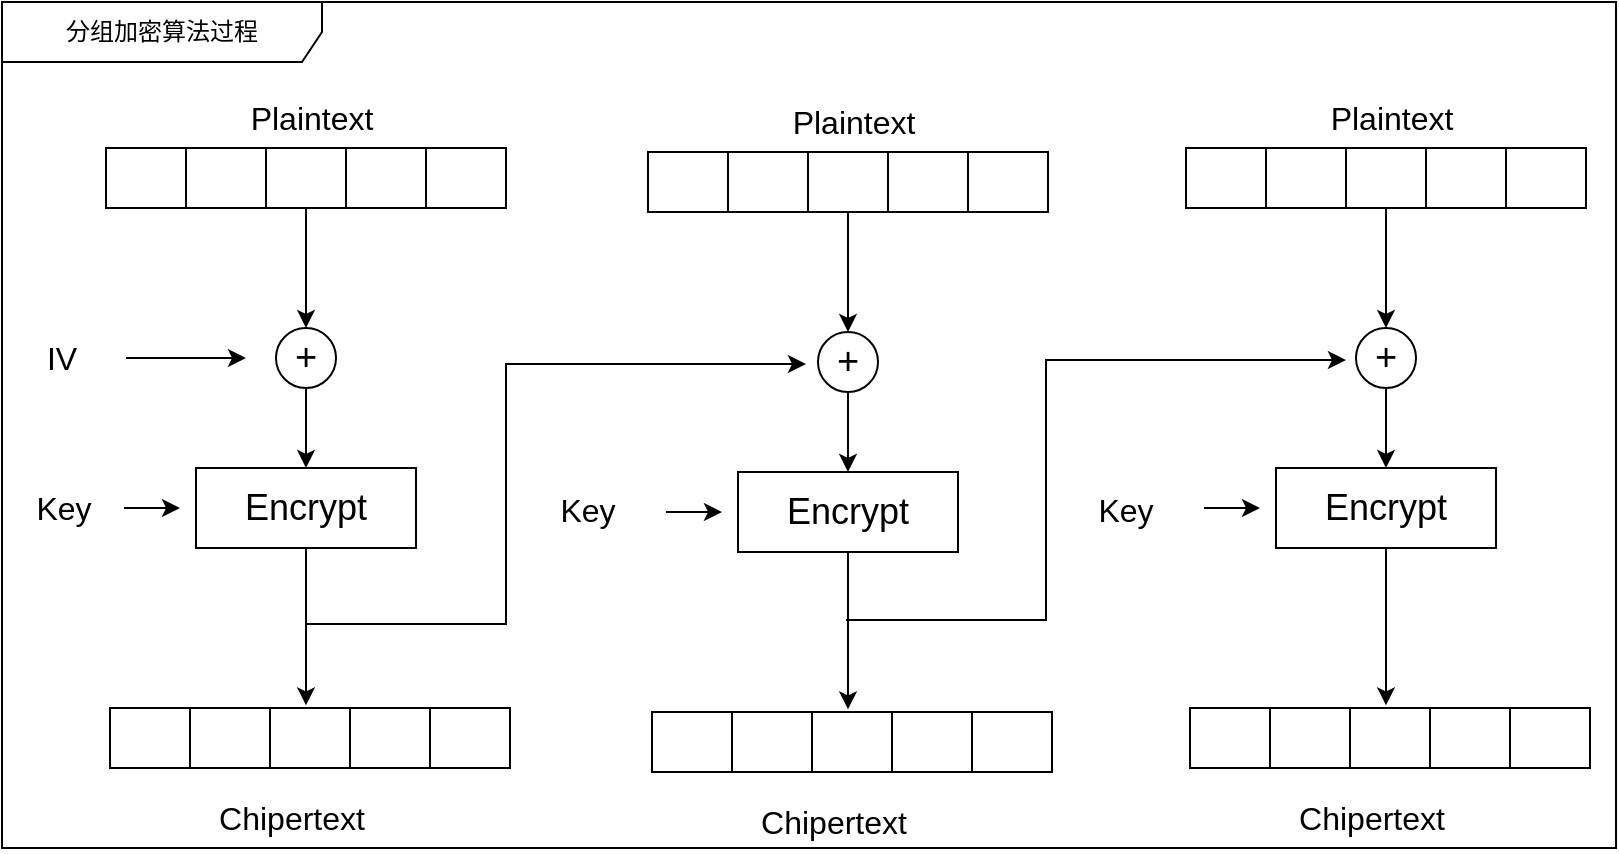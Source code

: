 <mxfile version="21.4.0" type="device" pages="2">
  <diagram name="分组加密过程" id="3BwIMZOH_f-2n3_WlSqb">
    <mxGraphModel dx="954" dy="626" grid="1" gridSize="10" guides="1" tooltips="1" connect="1" arrows="1" fold="1" page="1" pageScale="1" pageWidth="827" pageHeight="1169" math="0" shadow="0">
      <root>
        <mxCell id="0" />
        <mxCell id="1" parent="0" />
        <mxCell id="qdA8zK0RTi7zm9Fms1MK-18" style="edgeStyle=orthogonalEdgeStyle;rounded=0;orthogonalLoop=1;jettySize=auto;html=1;entryX=0.5;entryY=0;entryDx=0;entryDy=0;" edge="1" parent="1" source="qdA8zK0RTi7zm9Fms1MK-1" target="qdA8zK0RTi7zm9Fms1MK-17">
          <mxGeometry relative="1" as="geometry" />
        </mxCell>
        <mxCell id="qdA8zK0RTi7zm9Fms1MK-1" value="" style="shape=table;startSize=0;container=1;collapsible=0;childLayout=tableLayout;fontSize=16;" vertex="1" parent="1">
          <mxGeometry x="65" y="140" width="200" height="30" as="geometry" />
        </mxCell>
        <mxCell id="qdA8zK0RTi7zm9Fms1MK-2" value="" style="shape=tableRow;horizontal=0;startSize=0;swimlaneHead=0;swimlaneBody=0;strokeColor=inherit;top=0;left=0;bottom=0;right=0;collapsible=0;dropTarget=0;fillColor=none;points=[[0,0.5],[1,0.5]];portConstraint=eastwest;fontSize=16;" vertex="1" parent="qdA8zK0RTi7zm9Fms1MK-1">
          <mxGeometry width="200" height="30" as="geometry" />
        </mxCell>
        <mxCell id="qdA8zK0RTi7zm9Fms1MK-3" value="" style="shape=partialRectangle;html=1;whiteSpace=wrap;connectable=0;strokeColor=inherit;overflow=hidden;fillColor=none;top=0;left=0;bottom=0;right=0;pointerEvents=1;fontSize=16;" vertex="1" parent="qdA8zK0RTi7zm9Fms1MK-2">
          <mxGeometry width="40" height="30" as="geometry">
            <mxRectangle width="40" height="30" as="alternateBounds" />
          </mxGeometry>
        </mxCell>
        <mxCell id="qdA8zK0RTi7zm9Fms1MK-4" value="" style="shape=partialRectangle;html=1;whiteSpace=wrap;connectable=0;strokeColor=inherit;overflow=hidden;fillColor=none;top=0;left=0;bottom=0;right=0;pointerEvents=1;fontSize=16;" vertex="1" parent="qdA8zK0RTi7zm9Fms1MK-2">
          <mxGeometry x="40" width="40" height="30" as="geometry">
            <mxRectangle width="40" height="30" as="alternateBounds" />
          </mxGeometry>
        </mxCell>
        <mxCell id="qdA8zK0RTi7zm9Fms1MK-5" value="" style="shape=partialRectangle;html=1;whiteSpace=wrap;connectable=0;strokeColor=inherit;overflow=hidden;fillColor=none;top=0;left=0;bottom=0;right=0;pointerEvents=1;fontSize=16;" vertex="1" parent="qdA8zK0RTi7zm9Fms1MK-2">
          <mxGeometry x="80" width="40" height="30" as="geometry">
            <mxRectangle width="40" height="30" as="alternateBounds" />
          </mxGeometry>
        </mxCell>
        <mxCell id="qdA8zK0RTi7zm9Fms1MK-14" style="shape=partialRectangle;html=1;whiteSpace=wrap;connectable=0;strokeColor=inherit;overflow=hidden;fillColor=none;top=0;left=0;bottom=0;right=0;pointerEvents=1;fontSize=16;" vertex="1" parent="qdA8zK0RTi7zm9Fms1MK-2">
          <mxGeometry x="120" width="40" height="30" as="geometry">
            <mxRectangle width="40" height="30" as="alternateBounds" />
          </mxGeometry>
        </mxCell>
        <mxCell id="qdA8zK0RTi7zm9Fms1MK-15" style="shape=partialRectangle;html=1;whiteSpace=wrap;connectable=0;strokeColor=inherit;overflow=hidden;fillColor=none;top=0;left=0;bottom=0;right=0;pointerEvents=1;fontSize=16;" vertex="1" parent="qdA8zK0RTi7zm9Fms1MK-2">
          <mxGeometry x="160" width="40" height="30" as="geometry">
            <mxRectangle width="40" height="30" as="alternateBounds" />
          </mxGeometry>
        </mxCell>
        <mxCell id="qdA8zK0RTi7zm9Fms1MK-16" value="&lt;span style=&quot;font-size: 16px;&quot;&gt;Plaintext&lt;/span&gt;" style="text;html=1;strokeColor=none;fillColor=none;align=center;verticalAlign=middle;whiteSpace=wrap;rounded=0;" vertex="1" parent="1">
          <mxGeometry x="138" y="110" width="60" height="30" as="geometry" />
        </mxCell>
        <mxCell id="qdA8zK0RTi7zm9Fms1MK-23" style="edgeStyle=orthogonalEdgeStyle;rounded=0;orthogonalLoop=1;jettySize=auto;html=1;" edge="1" parent="1" source="qdA8zK0RTi7zm9Fms1MK-17" target="qdA8zK0RTi7zm9Fms1MK-22">
          <mxGeometry relative="1" as="geometry" />
        </mxCell>
        <mxCell id="qdA8zK0RTi7zm9Fms1MK-17" value="&lt;font style=&quot;font-size: 19px;&quot;&gt;+&lt;/font&gt;" style="ellipse;whiteSpace=wrap;html=1;aspect=fixed;" vertex="1" parent="1">
          <mxGeometry x="150" y="230" width="30" height="30" as="geometry" />
        </mxCell>
        <mxCell id="qdA8zK0RTi7zm9Fms1MK-21" style="edgeStyle=orthogonalEdgeStyle;rounded=0;orthogonalLoop=1;jettySize=auto;html=1;" edge="1" parent="1">
          <mxGeometry relative="1" as="geometry">
            <mxPoint x="135" y="245" as="targetPoint" />
            <mxPoint x="75" y="245" as="sourcePoint" />
          </mxGeometry>
        </mxCell>
        <mxCell id="qdA8zK0RTi7zm9Fms1MK-19" value="&lt;span style=&quot;font-size: 16px;&quot;&gt;IV&lt;/span&gt;" style="text;html=1;strokeColor=none;fillColor=none;align=center;verticalAlign=middle;whiteSpace=wrap;rounded=0;" vertex="1" parent="1">
          <mxGeometry x="13" y="230" width="60" height="30" as="geometry" />
        </mxCell>
        <mxCell id="qdA8zK0RTi7zm9Fms1MK-34" style="rounded=0;orthogonalLoop=1;jettySize=auto;html=1;entryX=0.49;entryY=-0.044;entryDx=0;entryDy=0;entryPerimeter=0;" edge="1" parent="1" source="qdA8zK0RTi7zm9Fms1MK-22" target="qdA8zK0RTi7zm9Fms1MK-28">
          <mxGeometry relative="1" as="geometry" />
        </mxCell>
        <mxCell id="qdA8zK0RTi7zm9Fms1MK-22" value="&lt;font style=&quot;font-size: 18px;&quot;&gt;Encrypt&lt;/font&gt;" style="rounded=0;whiteSpace=wrap;html=1;" vertex="1" parent="1">
          <mxGeometry x="110" y="300" width="110" height="40" as="geometry" />
        </mxCell>
        <mxCell id="qdA8zK0RTi7zm9Fms1MK-26" style="edgeStyle=orthogonalEdgeStyle;rounded=0;orthogonalLoop=1;jettySize=auto;html=1;entryX=0;entryY=0.5;entryDx=0;entryDy=0;exitX=1;exitY=0.5;exitDx=0;exitDy=0;" edge="1" parent="1" source="qdA8zK0RTi7zm9Fms1MK-24">
          <mxGeometry relative="1" as="geometry">
            <mxPoint x="66" y="320" as="sourcePoint" />
            <mxPoint x="102" y="320" as="targetPoint" />
          </mxGeometry>
        </mxCell>
        <mxCell id="qdA8zK0RTi7zm9Fms1MK-24" value="&lt;span style=&quot;font-size: 16px;&quot;&gt;Key&lt;/span&gt;" style="text;html=1;strokeColor=none;fillColor=none;align=center;verticalAlign=middle;whiteSpace=wrap;rounded=0;" vertex="1" parent="1">
          <mxGeometry x="14" y="305" width="60" height="30" as="geometry" />
        </mxCell>
        <mxCell id="qdA8zK0RTi7zm9Fms1MK-27" value="" style="shape=table;startSize=0;container=1;collapsible=0;childLayout=tableLayout;fontSize=16;" vertex="1" parent="1">
          <mxGeometry x="67" y="420" width="200" height="30" as="geometry" />
        </mxCell>
        <mxCell id="qdA8zK0RTi7zm9Fms1MK-28" value="" style="shape=tableRow;horizontal=0;startSize=0;swimlaneHead=0;swimlaneBody=0;strokeColor=inherit;top=0;left=0;bottom=0;right=0;collapsible=0;dropTarget=0;fillColor=none;points=[[0,0.5],[1,0.5]];portConstraint=eastwest;fontSize=16;" vertex="1" parent="qdA8zK0RTi7zm9Fms1MK-27">
          <mxGeometry width="200" height="30" as="geometry" />
        </mxCell>
        <mxCell id="qdA8zK0RTi7zm9Fms1MK-29" value="" style="shape=partialRectangle;html=1;whiteSpace=wrap;connectable=0;strokeColor=inherit;overflow=hidden;fillColor=none;top=0;left=0;bottom=0;right=0;pointerEvents=1;fontSize=16;" vertex="1" parent="qdA8zK0RTi7zm9Fms1MK-28">
          <mxGeometry width="40" height="30" as="geometry">
            <mxRectangle width="40" height="30" as="alternateBounds" />
          </mxGeometry>
        </mxCell>
        <mxCell id="qdA8zK0RTi7zm9Fms1MK-30" value="" style="shape=partialRectangle;html=1;whiteSpace=wrap;connectable=0;strokeColor=inherit;overflow=hidden;fillColor=none;top=0;left=0;bottom=0;right=0;pointerEvents=1;fontSize=16;" vertex="1" parent="qdA8zK0RTi7zm9Fms1MK-28">
          <mxGeometry x="40" width="40" height="30" as="geometry">
            <mxRectangle width="40" height="30" as="alternateBounds" />
          </mxGeometry>
        </mxCell>
        <mxCell id="qdA8zK0RTi7zm9Fms1MK-31" value="" style="shape=partialRectangle;html=1;whiteSpace=wrap;connectable=0;strokeColor=inherit;overflow=hidden;fillColor=none;top=0;left=0;bottom=0;right=0;pointerEvents=1;fontSize=16;" vertex="1" parent="qdA8zK0RTi7zm9Fms1MK-28">
          <mxGeometry x="80" width="40" height="30" as="geometry">
            <mxRectangle width="40" height="30" as="alternateBounds" />
          </mxGeometry>
        </mxCell>
        <mxCell id="qdA8zK0RTi7zm9Fms1MK-32" style="shape=partialRectangle;html=1;whiteSpace=wrap;connectable=0;strokeColor=inherit;overflow=hidden;fillColor=none;top=0;left=0;bottom=0;right=0;pointerEvents=1;fontSize=16;" vertex="1" parent="qdA8zK0RTi7zm9Fms1MK-28">
          <mxGeometry x="120" width="40" height="30" as="geometry">
            <mxRectangle width="40" height="30" as="alternateBounds" />
          </mxGeometry>
        </mxCell>
        <mxCell id="qdA8zK0RTi7zm9Fms1MK-33" style="shape=partialRectangle;html=1;whiteSpace=wrap;connectable=0;strokeColor=inherit;overflow=hidden;fillColor=none;top=0;left=0;bottom=0;right=0;pointerEvents=1;fontSize=16;" vertex="1" parent="qdA8zK0RTi7zm9Fms1MK-28">
          <mxGeometry x="160" width="40" height="30" as="geometry">
            <mxRectangle width="40" height="30" as="alternateBounds" />
          </mxGeometry>
        </mxCell>
        <mxCell id="qdA8zK0RTi7zm9Fms1MK-35" value="&lt;span style=&quot;font-size: 16px;&quot;&gt;Chipertext&lt;br&gt;&lt;/span&gt;" style="text;html=1;strokeColor=none;fillColor=none;align=center;verticalAlign=middle;whiteSpace=wrap;rounded=0;" vertex="1" parent="1">
          <mxGeometry x="118" y="460" width="80" height="30" as="geometry" />
        </mxCell>
        <mxCell id="qdA8zK0RTi7zm9Fms1MK-63" style="edgeStyle=orthogonalEdgeStyle;rounded=0;orthogonalLoop=1;jettySize=auto;html=1;entryX=0.5;entryY=0;entryDx=0;entryDy=0;" edge="1" parent="1" source="qdA8zK0RTi7zm9Fms1MK-64" target="qdA8zK0RTi7zm9Fms1MK-73">
          <mxGeometry relative="1" as="geometry" />
        </mxCell>
        <mxCell id="qdA8zK0RTi7zm9Fms1MK-64" value="" style="shape=table;startSize=0;container=1;collapsible=0;childLayout=tableLayout;fontSize=16;" vertex="1" parent="1">
          <mxGeometry x="336" y="142" width="200" height="30" as="geometry" />
        </mxCell>
        <mxCell id="qdA8zK0RTi7zm9Fms1MK-65" value="" style="shape=tableRow;horizontal=0;startSize=0;swimlaneHead=0;swimlaneBody=0;strokeColor=inherit;top=0;left=0;bottom=0;right=0;collapsible=0;dropTarget=0;fillColor=none;points=[[0,0.5],[1,0.5]];portConstraint=eastwest;fontSize=16;" vertex="1" parent="qdA8zK0RTi7zm9Fms1MK-64">
          <mxGeometry width="200" height="30" as="geometry" />
        </mxCell>
        <mxCell id="qdA8zK0RTi7zm9Fms1MK-66" value="" style="shape=partialRectangle;html=1;whiteSpace=wrap;connectable=0;strokeColor=inherit;overflow=hidden;fillColor=none;top=0;left=0;bottom=0;right=0;pointerEvents=1;fontSize=16;" vertex="1" parent="qdA8zK0RTi7zm9Fms1MK-65">
          <mxGeometry width="40" height="30" as="geometry">
            <mxRectangle width="40" height="30" as="alternateBounds" />
          </mxGeometry>
        </mxCell>
        <mxCell id="qdA8zK0RTi7zm9Fms1MK-67" value="" style="shape=partialRectangle;html=1;whiteSpace=wrap;connectable=0;strokeColor=inherit;overflow=hidden;fillColor=none;top=0;left=0;bottom=0;right=0;pointerEvents=1;fontSize=16;" vertex="1" parent="qdA8zK0RTi7zm9Fms1MK-65">
          <mxGeometry x="40" width="40" height="30" as="geometry">
            <mxRectangle width="40" height="30" as="alternateBounds" />
          </mxGeometry>
        </mxCell>
        <mxCell id="qdA8zK0RTi7zm9Fms1MK-68" value="" style="shape=partialRectangle;html=1;whiteSpace=wrap;connectable=0;strokeColor=inherit;overflow=hidden;fillColor=none;top=0;left=0;bottom=0;right=0;pointerEvents=1;fontSize=16;" vertex="1" parent="qdA8zK0RTi7zm9Fms1MK-65">
          <mxGeometry x="80" width="40" height="30" as="geometry">
            <mxRectangle width="40" height="30" as="alternateBounds" />
          </mxGeometry>
        </mxCell>
        <mxCell id="qdA8zK0RTi7zm9Fms1MK-69" style="shape=partialRectangle;html=1;whiteSpace=wrap;connectable=0;strokeColor=inherit;overflow=hidden;fillColor=none;top=0;left=0;bottom=0;right=0;pointerEvents=1;fontSize=16;" vertex="1" parent="qdA8zK0RTi7zm9Fms1MK-65">
          <mxGeometry x="120" width="40" height="30" as="geometry">
            <mxRectangle width="40" height="30" as="alternateBounds" />
          </mxGeometry>
        </mxCell>
        <mxCell id="qdA8zK0RTi7zm9Fms1MK-70" style="shape=partialRectangle;html=1;whiteSpace=wrap;connectable=0;strokeColor=inherit;overflow=hidden;fillColor=none;top=0;left=0;bottom=0;right=0;pointerEvents=1;fontSize=16;" vertex="1" parent="qdA8zK0RTi7zm9Fms1MK-65">
          <mxGeometry x="160" width="40" height="30" as="geometry">
            <mxRectangle width="40" height="30" as="alternateBounds" />
          </mxGeometry>
        </mxCell>
        <mxCell id="qdA8zK0RTi7zm9Fms1MK-71" value="&lt;span style=&quot;font-size: 16px;&quot;&gt;Plaintext&lt;/span&gt;" style="text;html=1;strokeColor=none;fillColor=none;align=center;verticalAlign=middle;whiteSpace=wrap;rounded=0;" vertex="1" parent="1">
          <mxGeometry x="409" y="112" width="60" height="30" as="geometry" />
        </mxCell>
        <mxCell id="qdA8zK0RTi7zm9Fms1MK-72" style="edgeStyle=orthogonalEdgeStyle;rounded=0;orthogonalLoop=1;jettySize=auto;html=1;" edge="1" parent="1" source="qdA8zK0RTi7zm9Fms1MK-73" target="qdA8zK0RTi7zm9Fms1MK-76">
          <mxGeometry relative="1" as="geometry" />
        </mxCell>
        <mxCell id="qdA8zK0RTi7zm9Fms1MK-73" value="&lt;font style=&quot;font-size: 19px;&quot;&gt;+&lt;/font&gt;" style="ellipse;whiteSpace=wrap;html=1;aspect=fixed;" vertex="1" parent="1">
          <mxGeometry x="421" y="232" width="30" height="30" as="geometry" />
        </mxCell>
        <mxCell id="qdA8zK0RTi7zm9Fms1MK-75" style="rounded=0;orthogonalLoop=1;jettySize=auto;html=1;entryX=0.49;entryY=-0.044;entryDx=0;entryDy=0;entryPerimeter=0;" edge="1" parent="1" source="qdA8zK0RTi7zm9Fms1MK-76" target="qdA8zK0RTi7zm9Fms1MK-79">
          <mxGeometry relative="1" as="geometry" />
        </mxCell>
        <mxCell id="qdA8zK0RTi7zm9Fms1MK-76" value="&lt;font style=&quot;font-size: 18px;&quot;&gt;Encrypt&lt;/font&gt;" style="rounded=0;whiteSpace=wrap;html=1;" vertex="1" parent="1">
          <mxGeometry x="381" y="302" width="110" height="40" as="geometry" />
        </mxCell>
        <mxCell id="qdA8zK0RTi7zm9Fms1MK-77" style="edgeStyle=orthogonalEdgeStyle;rounded=0;orthogonalLoop=1;jettySize=auto;html=1;entryX=0;entryY=0.5;entryDx=0;entryDy=0;exitX=1;exitY=0.5;exitDx=0;exitDy=0;" edge="1" parent="1">
          <mxGeometry relative="1" as="geometry">
            <mxPoint x="345" y="322" as="sourcePoint" />
            <mxPoint x="373" y="322" as="targetPoint" />
          </mxGeometry>
        </mxCell>
        <mxCell id="qdA8zK0RTi7zm9Fms1MK-78" value="" style="shape=table;startSize=0;container=1;collapsible=0;childLayout=tableLayout;fontSize=16;" vertex="1" parent="1">
          <mxGeometry x="338" y="422" width="200" height="30" as="geometry" />
        </mxCell>
        <mxCell id="qdA8zK0RTi7zm9Fms1MK-79" value="" style="shape=tableRow;horizontal=0;startSize=0;swimlaneHead=0;swimlaneBody=0;strokeColor=inherit;top=0;left=0;bottom=0;right=0;collapsible=0;dropTarget=0;fillColor=none;points=[[0,0.5],[1,0.5]];portConstraint=eastwest;fontSize=16;" vertex="1" parent="qdA8zK0RTi7zm9Fms1MK-78">
          <mxGeometry width="200" height="30" as="geometry" />
        </mxCell>
        <mxCell id="qdA8zK0RTi7zm9Fms1MK-80" value="" style="shape=partialRectangle;html=1;whiteSpace=wrap;connectable=0;strokeColor=inherit;overflow=hidden;fillColor=none;top=0;left=0;bottom=0;right=0;pointerEvents=1;fontSize=16;" vertex="1" parent="qdA8zK0RTi7zm9Fms1MK-79">
          <mxGeometry width="40" height="30" as="geometry">
            <mxRectangle width="40" height="30" as="alternateBounds" />
          </mxGeometry>
        </mxCell>
        <mxCell id="qdA8zK0RTi7zm9Fms1MK-81" value="" style="shape=partialRectangle;html=1;whiteSpace=wrap;connectable=0;strokeColor=inherit;overflow=hidden;fillColor=none;top=0;left=0;bottom=0;right=0;pointerEvents=1;fontSize=16;" vertex="1" parent="qdA8zK0RTi7zm9Fms1MK-79">
          <mxGeometry x="40" width="40" height="30" as="geometry">
            <mxRectangle width="40" height="30" as="alternateBounds" />
          </mxGeometry>
        </mxCell>
        <mxCell id="qdA8zK0RTi7zm9Fms1MK-82" value="" style="shape=partialRectangle;html=1;whiteSpace=wrap;connectable=0;strokeColor=inherit;overflow=hidden;fillColor=none;top=0;left=0;bottom=0;right=0;pointerEvents=1;fontSize=16;" vertex="1" parent="qdA8zK0RTi7zm9Fms1MK-79">
          <mxGeometry x="80" width="40" height="30" as="geometry">
            <mxRectangle width="40" height="30" as="alternateBounds" />
          </mxGeometry>
        </mxCell>
        <mxCell id="qdA8zK0RTi7zm9Fms1MK-83" style="shape=partialRectangle;html=1;whiteSpace=wrap;connectable=0;strokeColor=inherit;overflow=hidden;fillColor=none;top=0;left=0;bottom=0;right=0;pointerEvents=1;fontSize=16;" vertex="1" parent="qdA8zK0RTi7zm9Fms1MK-79">
          <mxGeometry x="120" width="40" height="30" as="geometry">
            <mxRectangle width="40" height="30" as="alternateBounds" />
          </mxGeometry>
        </mxCell>
        <mxCell id="qdA8zK0RTi7zm9Fms1MK-84" style="shape=partialRectangle;html=1;whiteSpace=wrap;connectable=0;strokeColor=inherit;overflow=hidden;fillColor=none;top=0;left=0;bottom=0;right=0;pointerEvents=1;fontSize=16;" vertex="1" parent="qdA8zK0RTi7zm9Fms1MK-79">
          <mxGeometry x="160" width="40" height="30" as="geometry">
            <mxRectangle width="40" height="30" as="alternateBounds" />
          </mxGeometry>
        </mxCell>
        <mxCell id="qdA8zK0RTi7zm9Fms1MK-85" value="&lt;span style=&quot;font-size: 16px;&quot;&gt;Chipertext&lt;br&gt;&lt;/span&gt;" style="text;html=1;strokeColor=none;fillColor=none;align=center;verticalAlign=middle;whiteSpace=wrap;rounded=0;" vertex="1" parent="1">
          <mxGeometry x="389" y="462" width="80" height="30" as="geometry" />
        </mxCell>
        <mxCell id="qdA8zK0RTi7zm9Fms1MK-86" style="edgeStyle=orthogonalEdgeStyle;rounded=0;orthogonalLoop=1;jettySize=auto;html=1;entryX=0.5;entryY=0;entryDx=0;entryDy=0;" edge="1" parent="1" source="qdA8zK0RTi7zm9Fms1MK-87" target="qdA8zK0RTi7zm9Fms1MK-96">
          <mxGeometry relative="1" as="geometry" />
        </mxCell>
        <mxCell id="qdA8zK0RTi7zm9Fms1MK-87" value="" style="shape=table;startSize=0;container=1;collapsible=0;childLayout=tableLayout;fontSize=16;" vertex="1" parent="1">
          <mxGeometry x="605" y="140" width="200" height="30" as="geometry" />
        </mxCell>
        <mxCell id="qdA8zK0RTi7zm9Fms1MK-88" value="" style="shape=tableRow;horizontal=0;startSize=0;swimlaneHead=0;swimlaneBody=0;strokeColor=inherit;top=0;left=0;bottom=0;right=0;collapsible=0;dropTarget=0;fillColor=none;points=[[0,0.5],[1,0.5]];portConstraint=eastwest;fontSize=16;" vertex="1" parent="qdA8zK0RTi7zm9Fms1MK-87">
          <mxGeometry width="200" height="30" as="geometry" />
        </mxCell>
        <mxCell id="qdA8zK0RTi7zm9Fms1MK-89" value="" style="shape=partialRectangle;html=1;whiteSpace=wrap;connectable=0;strokeColor=inherit;overflow=hidden;fillColor=none;top=0;left=0;bottom=0;right=0;pointerEvents=1;fontSize=16;" vertex="1" parent="qdA8zK0RTi7zm9Fms1MK-88">
          <mxGeometry width="40" height="30" as="geometry">
            <mxRectangle width="40" height="30" as="alternateBounds" />
          </mxGeometry>
        </mxCell>
        <mxCell id="qdA8zK0RTi7zm9Fms1MK-90" value="" style="shape=partialRectangle;html=1;whiteSpace=wrap;connectable=0;strokeColor=inherit;overflow=hidden;fillColor=none;top=0;left=0;bottom=0;right=0;pointerEvents=1;fontSize=16;" vertex="1" parent="qdA8zK0RTi7zm9Fms1MK-88">
          <mxGeometry x="40" width="40" height="30" as="geometry">
            <mxRectangle width="40" height="30" as="alternateBounds" />
          </mxGeometry>
        </mxCell>
        <mxCell id="qdA8zK0RTi7zm9Fms1MK-91" value="" style="shape=partialRectangle;html=1;whiteSpace=wrap;connectable=0;strokeColor=inherit;overflow=hidden;fillColor=none;top=0;left=0;bottom=0;right=0;pointerEvents=1;fontSize=16;" vertex="1" parent="qdA8zK0RTi7zm9Fms1MK-88">
          <mxGeometry x="80" width="40" height="30" as="geometry">
            <mxRectangle width="40" height="30" as="alternateBounds" />
          </mxGeometry>
        </mxCell>
        <mxCell id="qdA8zK0RTi7zm9Fms1MK-92" style="shape=partialRectangle;html=1;whiteSpace=wrap;connectable=0;strokeColor=inherit;overflow=hidden;fillColor=none;top=0;left=0;bottom=0;right=0;pointerEvents=1;fontSize=16;" vertex="1" parent="qdA8zK0RTi7zm9Fms1MK-88">
          <mxGeometry x="120" width="40" height="30" as="geometry">
            <mxRectangle width="40" height="30" as="alternateBounds" />
          </mxGeometry>
        </mxCell>
        <mxCell id="qdA8zK0RTi7zm9Fms1MK-93" style="shape=partialRectangle;html=1;whiteSpace=wrap;connectable=0;strokeColor=inherit;overflow=hidden;fillColor=none;top=0;left=0;bottom=0;right=0;pointerEvents=1;fontSize=16;" vertex="1" parent="qdA8zK0RTi7zm9Fms1MK-88">
          <mxGeometry x="160" width="40" height="30" as="geometry">
            <mxRectangle width="40" height="30" as="alternateBounds" />
          </mxGeometry>
        </mxCell>
        <mxCell id="qdA8zK0RTi7zm9Fms1MK-94" value="&lt;span style=&quot;font-size: 16px;&quot;&gt;Plaintext&lt;/span&gt;" style="text;html=1;strokeColor=none;fillColor=none;align=center;verticalAlign=middle;whiteSpace=wrap;rounded=0;" vertex="1" parent="1">
          <mxGeometry x="678" y="110" width="60" height="30" as="geometry" />
        </mxCell>
        <mxCell id="qdA8zK0RTi7zm9Fms1MK-95" style="edgeStyle=orthogonalEdgeStyle;rounded=0;orthogonalLoop=1;jettySize=auto;html=1;" edge="1" parent="1" source="qdA8zK0RTi7zm9Fms1MK-96" target="qdA8zK0RTi7zm9Fms1MK-99">
          <mxGeometry relative="1" as="geometry" />
        </mxCell>
        <mxCell id="qdA8zK0RTi7zm9Fms1MK-96" value="&lt;font style=&quot;font-size: 19px;&quot;&gt;+&lt;/font&gt;" style="ellipse;whiteSpace=wrap;html=1;aspect=fixed;" vertex="1" parent="1">
          <mxGeometry x="690" y="230" width="30" height="30" as="geometry" />
        </mxCell>
        <mxCell id="qdA8zK0RTi7zm9Fms1MK-98" style="rounded=0;orthogonalLoop=1;jettySize=auto;html=1;entryX=0.49;entryY=-0.044;entryDx=0;entryDy=0;entryPerimeter=0;" edge="1" parent="1" source="qdA8zK0RTi7zm9Fms1MK-99" target="qdA8zK0RTi7zm9Fms1MK-102">
          <mxGeometry relative="1" as="geometry" />
        </mxCell>
        <mxCell id="qdA8zK0RTi7zm9Fms1MK-99" value="&lt;font style=&quot;font-size: 18px;&quot;&gt;Encrypt&lt;/font&gt;" style="rounded=0;whiteSpace=wrap;html=1;" vertex="1" parent="1">
          <mxGeometry x="650" y="300" width="110" height="40" as="geometry" />
        </mxCell>
        <mxCell id="qdA8zK0RTi7zm9Fms1MK-100" style="edgeStyle=orthogonalEdgeStyle;rounded=0;orthogonalLoop=1;jettySize=auto;html=1;entryX=0;entryY=0.5;entryDx=0;entryDy=0;exitX=1;exitY=0.5;exitDx=0;exitDy=0;" edge="1" parent="1">
          <mxGeometry relative="1" as="geometry">
            <mxPoint x="614" y="320" as="sourcePoint" />
            <mxPoint x="642" y="320" as="targetPoint" />
          </mxGeometry>
        </mxCell>
        <mxCell id="qdA8zK0RTi7zm9Fms1MK-101" value="" style="shape=table;startSize=0;container=1;collapsible=0;childLayout=tableLayout;fontSize=16;" vertex="1" parent="1">
          <mxGeometry x="607" y="420" width="200" height="30" as="geometry" />
        </mxCell>
        <mxCell id="qdA8zK0RTi7zm9Fms1MK-102" value="" style="shape=tableRow;horizontal=0;startSize=0;swimlaneHead=0;swimlaneBody=0;strokeColor=inherit;top=0;left=0;bottom=0;right=0;collapsible=0;dropTarget=0;fillColor=none;points=[[0,0.5],[1,0.5]];portConstraint=eastwest;fontSize=16;" vertex="1" parent="qdA8zK0RTi7zm9Fms1MK-101">
          <mxGeometry width="200" height="30" as="geometry" />
        </mxCell>
        <mxCell id="qdA8zK0RTi7zm9Fms1MK-103" value="" style="shape=partialRectangle;html=1;whiteSpace=wrap;connectable=0;strokeColor=inherit;overflow=hidden;fillColor=none;top=0;left=0;bottom=0;right=0;pointerEvents=1;fontSize=16;" vertex="1" parent="qdA8zK0RTi7zm9Fms1MK-102">
          <mxGeometry width="40" height="30" as="geometry">
            <mxRectangle width="40" height="30" as="alternateBounds" />
          </mxGeometry>
        </mxCell>
        <mxCell id="qdA8zK0RTi7zm9Fms1MK-104" value="" style="shape=partialRectangle;html=1;whiteSpace=wrap;connectable=0;strokeColor=inherit;overflow=hidden;fillColor=none;top=0;left=0;bottom=0;right=0;pointerEvents=1;fontSize=16;" vertex="1" parent="qdA8zK0RTi7zm9Fms1MK-102">
          <mxGeometry x="40" width="40" height="30" as="geometry">
            <mxRectangle width="40" height="30" as="alternateBounds" />
          </mxGeometry>
        </mxCell>
        <mxCell id="qdA8zK0RTi7zm9Fms1MK-105" value="" style="shape=partialRectangle;html=1;whiteSpace=wrap;connectable=0;strokeColor=inherit;overflow=hidden;fillColor=none;top=0;left=0;bottom=0;right=0;pointerEvents=1;fontSize=16;" vertex="1" parent="qdA8zK0RTi7zm9Fms1MK-102">
          <mxGeometry x="80" width="40" height="30" as="geometry">
            <mxRectangle width="40" height="30" as="alternateBounds" />
          </mxGeometry>
        </mxCell>
        <mxCell id="qdA8zK0RTi7zm9Fms1MK-106" style="shape=partialRectangle;html=1;whiteSpace=wrap;connectable=0;strokeColor=inherit;overflow=hidden;fillColor=none;top=0;left=0;bottom=0;right=0;pointerEvents=1;fontSize=16;" vertex="1" parent="qdA8zK0RTi7zm9Fms1MK-102">
          <mxGeometry x="120" width="40" height="30" as="geometry">
            <mxRectangle width="40" height="30" as="alternateBounds" />
          </mxGeometry>
        </mxCell>
        <mxCell id="qdA8zK0RTi7zm9Fms1MK-107" style="shape=partialRectangle;html=1;whiteSpace=wrap;connectable=0;strokeColor=inherit;overflow=hidden;fillColor=none;top=0;left=0;bottom=0;right=0;pointerEvents=1;fontSize=16;" vertex="1" parent="qdA8zK0RTi7zm9Fms1MK-102">
          <mxGeometry x="160" width="40" height="30" as="geometry">
            <mxRectangle width="40" height="30" as="alternateBounds" />
          </mxGeometry>
        </mxCell>
        <mxCell id="qdA8zK0RTi7zm9Fms1MK-108" value="&lt;span style=&quot;font-size: 16px;&quot;&gt;Chipertext&lt;br&gt;&lt;/span&gt;" style="text;html=1;strokeColor=none;fillColor=none;align=center;verticalAlign=middle;whiteSpace=wrap;rounded=0;" vertex="1" parent="1">
          <mxGeometry x="658" y="460" width="80" height="30" as="geometry" />
        </mxCell>
        <mxCell id="qdA8zK0RTi7zm9Fms1MK-109" value="&lt;span style=&quot;font-size: 16px;&quot;&gt;Key&lt;/span&gt;" style="text;html=1;strokeColor=none;fillColor=none;align=center;verticalAlign=middle;whiteSpace=wrap;rounded=0;" vertex="1" parent="1">
          <mxGeometry x="276" y="306" width="60" height="30" as="geometry" />
        </mxCell>
        <mxCell id="qdA8zK0RTi7zm9Fms1MK-111" value="&lt;span style=&quot;font-size: 16px;&quot;&gt;Key&lt;/span&gt;" style="text;html=1;strokeColor=none;fillColor=none;align=center;verticalAlign=middle;whiteSpace=wrap;rounded=0;" vertex="1" parent="1">
          <mxGeometry x="545" y="306" width="60" height="30" as="geometry" />
        </mxCell>
        <mxCell id="qdA8zK0RTi7zm9Fms1MK-113" value="" style="endArrow=classic;html=1;rounded=0;" edge="1" parent="1">
          <mxGeometry width="50" height="50" relative="1" as="geometry">
            <mxPoint x="165" y="378" as="sourcePoint" />
            <mxPoint x="415" y="248" as="targetPoint" />
            <Array as="points">
              <mxPoint x="265" y="378" />
              <mxPoint x="265" y="248" />
            </Array>
          </mxGeometry>
        </mxCell>
        <mxCell id="qdA8zK0RTi7zm9Fms1MK-115" value="" style="endArrow=classic;html=1;rounded=0;" edge="1" parent="1">
          <mxGeometry width="50" height="50" relative="1" as="geometry">
            <mxPoint x="435" y="376" as="sourcePoint" />
            <mxPoint x="685" y="246" as="targetPoint" />
            <Array as="points">
              <mxPoint x="535" y="376" />
              <mxPoint x="535" y="246" />
            </Array>
          </mxGeometry>
        </mxCell>
        <mxCell id="qdA8zK0RTi7zm9Fms1MK-116" value="分组加密算法过程" style="shape=umlFrame;whiteSpace=wrap;html=1;pointerEvents=0;recursiveResize=0;container=1;collapsible=0;width=160;" vertex="1" parent="1">
          <mxGeometry x="13" y="67" width="807" height="423" as="geometry" />
        </mxCell>
      </root>
    </mxGraphModel>
  </diagram>
  <diagram id="UlF2dzgQCzVJCODblxUu" name="流算法加密过程">
    <mxGraphModel dx="954" dy="626" grid="1" gridSize="10" guides="1" tooltips="1" connect="1" arrows="1" fold="1" page="1" pageScale="1" pageWidth="827" pageHeight="1169" math="0" shadow="0">
      <root>
        <mxCell id="0" />
        <mxCell id="1" parent="0" />
        <mxCell id="HiemrUrMSDPYor2AyXYe-1" value="" style="shape=table;startSize=0;container=1;collapsible=0;childLayout=tableLayout;fontSize=16;" vertex="1" parent="1">
          <mxGeometry x="118" y="210" width="200" height="30" as="geometry" />
        </mxCell>
        <mxCell id="HiemrUrMSDPYor2AyXYe-2" value="" style="shape=tableRow;horizontal=0;startSize=0;swimlaneHead=0;swimlaneBody=0;strokeColor=inherit;top=0;left=0;bottom=0;right=0;collapsible=0;dropTarget=0;fillColor=none;points=[[0,0.5],[1,0.5]];portConstraint=eastwest;fontSize=16;" vertex="1" parent="HiemrUrMSDPYor2AyXYe-1">
          <mxGeometry width="200" height="30" as="geometry" />
        </mxCell>
        <mxCell id="HiemrUrMSDPYor2AyXYe-3" value="" style="shape=partialRectangle;html=1;whiteSpace=wrap;connectable=0;strokeColor=inherit;overflow=hidden;fillColor=none;top=0;left=0;bottom=0;right=0;pointerEvents=1;fontSize=16;" vertex="1" parent="HiemrUrMSDPYor2AyXYe-2">
          <mxGeometry width="40" height="30" as="geometry">
            <mxRectangle width="40" height="30" as="alternateBounds" />
          </mxGeometry>
        </mxCell>
        <mxCell id="HiemrUrMSDPYor2AyXYe-4" value="" style="shape=partialRectangle;html=1;whiteSpace=wrap;connectable=0;strokeColor=inherit;overflow=hidden;fillColor=none;top=0;left=0;bottom=0;right=0;pointerEvents=1;fontSize=16;" vertex="1" parent="HiemrUrMSDPYor2AyXYe-2">
          <mxGeometry x="40" width="42" height="30" as="geometry">
            <mxRectangle width="42" height="30" as="alternateBounds" />
          </mxGeometry>
        </mxCell>
        <mxCell id="HiemrUrMSDPYor2AyXYe-5" value="" style="shape=partialRectangle;html=1;whiteSpace=wrap;connectable=0;strokeColor=inherit;overflow=hidden;fillColor=none;top=0;left=0;bottom=0;right=0;pointerEvents=1;fontSize=16;" vertex="1" parent="HiemrUrMSDPYor2AyXYe-2">
          <mxGeometry x="82" width="43" height="30" as="geometry">
            <mxRectangle width="43" height="30" as="alternateBounds" />
          </mxGeometry>
        </mxCell>
        <mxCell id="HiemrUrMSDPYor2AyXYe-6" style="shape=partialRectangle;html=1;whiteSpace=wrap;connectable=0;strokeColor=inherit;overflow=hidden;fillColor=none;top=0;left=0;bottom=0;right=0;pointerEvents=1;fontSize=16;" vertex="1" parent="HiemrUrMSDPYor2AyXYe-2">
          <mxGeometry x="125" width="35" height="30" as="geometry">
            <mxRectangle width="35" height="30" as="alternateBounds" />
          </mxGeometry>
        </mxCell>
        <mxCell id="HiemrUrMSDPYor2AyXYe-7" style="shape=partialRectangle;html=1;whiteSpace=wrap;connectable=0;strokeColor=inherit;overflow=hidden;fillColor=none;top=0;left=0;bottom=0;right=0;pointerEvents=1;fontSize=16;" vertex="1" parent="HiemrUrMSDPYor2AyXYe-2">
          <mxGeometry x="160" width="40" height="30" as="geometry">
            <mxRectangle width="40" height="30" as="alternateBounds" />
          </mxGeometry>
        </mxCell>
        <mxCell id="HiemrUrMSDPYor2AyXYe-8" value="&lt;span style=&quot;font-size: 16px;&quot;&gt;Plaintext&lt;/span&gt;" style="text;html=1;strokeColor=none;fillColor=none;align=center;verticalAlign=middle;whiteSpace=wrap;rounded=0;" vertex="1" parent="1">
          <mxGeometry x="191" y="180" width="60" height="30" as="geometry" />
        </mxCell>
        <mxCell id="12c8F8whFVqOC9NBOZ3H-3" style="edgeStyle=orthogonalEdgeStyle;rounded=0;orthogonalLoop=1;jettySize=auto;html=1;entryX=0.5;entryY=0;entryDx=0;entryDy=0;" edge="1" parent="1" target="12c8F8whFVqOC9NBOZ3H-1">
          <mxGeometry relative="1" as="geometry">
            <mxPoint x="430" y="254" as="targetPoint" />
            <mxPoint x="378" y="229" as="sourcePoint" />
          </mxGeometry>
        </mxCell>
        <mxCell id="HiemrUrMSDPYor2AyXYe-9" value="&lt;b style=&quot;&quot;&gt;&lt;font style=&quot;font-size: 18px;&quot;&gt;……&lt;/font&gt;&lt;/b&gt;" style="text;html=1;strokeColor=none;fillColor=none;align=center;verticalAlign=middle;whiteSpace=wrap;rounded=0;" vertex="1" parent="1">
          <mxGeometry x="318" y="210" width="60" height="30" as="geometry" />
        </mxCell>
        <mxCell id="FTnLsR7Xrk5E2pGoIVVq-21" style="rounded=0;orthogonalLoop=1;jettySize=auto;html=1;entryX=0;entryY=0.5;entryDx=0;entryDy=0;" edge="1" parent="1" source="HiemrUrMSDPYor2AyXYe-10" target="FTnLsR7Xrk5E2pGoIVVq-13">
          <mxGeometry relative="1" as="geometry">
            <mxPoint x="110" y="330" as="targetPoint" />
            <Array as="points">
              <mxPoint x="100" y="110" />
              <mxPoint x="100" y="325" />
            </Array>
          </mxGeometry>
        </mxCell>
        <mxCell id="HiemrUrMSDPYor2AyXYe-10" value="&lt;font style=&quot;font-size: 18px;&quot;&gt;Key&lt;br&gt;Scheduler&lt;/font&gt;" style="rounded=0;whiteSpace=wrap;html=1;" vertex="1" parent="1">
          <mxGeometry x="130" y="80" width="120" height="60" as="geometry" />
        </mxCell>
        <mxCell id="HiemrUrMSDPYor2AyXYe-11" value="&lt;font style=&quot;font-size: 16px;&quot;&gt;IV&lt;/font&gt;" style="text;html=1;strokeColor=none;fillColor=none;align=center;verticalAlign=middle;whiteSpace=wrap;rounded=0;" vertex="1" parent="1">
          <mxGeometry x="294" y="82" width="60" height="30" as="geometry" />
        </mxCell>
        <mxCell id="FTnLsR7Xrk5E2pGoIVVq-3" style="edgeStyle=orthogonalEdgeStyle;rounded=0;orthogonalLoop=1;jettySize=auto;html=1;entryX=1.061;entryY=0.8;entryDx=0;entryDy=0;entryPerimeter=0;" edge="1" parent="1">
          <mxGeometry relative="1" as="geometry">
            <mxPoint x="305" y="128" as="sourcePoint" />
            <mxPoint x="262.32" y="128" as="targetPoint" />
          </mxGeometry>
        </mxCell>
        <mxCell id="FTnLsR7Xrk5E2pGoIVVq-1" value="&lt;span style=&quot;font-size: 16px;&quot;&gt;Key&lt;/span&gt;" style="text;html=1;strokeColor=none;fillColor=none;align=center;verticalAlign=middle;whiteSpace=wrap;rounded=0;" vertex="1" parent="1">
          <mxGeometry x="300" y="113" width="60" height="30" as="geometry" />
        </mxCell>
        <mxCell id="FTnLsR7Xrk5E2pGoIVVq-4" style="edgeStyle=orthogonalEdgeStyle;rounded=0;orthogonalLoop=1;jettySize=auto;html=1;entryX=1.061;entryY=0.8;entryDx=0;entryDy=0;entryPerimeter=0;" edge="1" parent="1">
          <mxGeometry relative="1" as="geometry">
            <mxPoint x="306" y="97" as="sourcePoint" />
            <mxPoint x="263" y="97" as="targetPoint" />
          </mxGeometry>
        </mxCell>
        <mxCell id="FTnLsR7Xrk5E2pGoIVVq-12" value="" style="shape=table;startSize=0;container=1;collapsible=0;childLayout=tableLayout;fontSize=16;" vertex="1" parent="1">
          <mxGeometry x="120" y="310" width="198" height="30" as="geometry" />
        </mxCell>
        <mxCell id="FTnLsR7Xrk5E2pGoIVVq-13" value="" style="shape=tableRow;horizontal=0;startSize=0;swimlaneHead=0;swimlaneBody=0;strokeColor=inherit;top=0;left=0;bottom=0;right=0;collapsible=0;dropTarget=0;fillColor=none;points=[[0,0.5],[1,0.5]];portConstraint=eastwest;fontSize=16;" vertex="1" parent="FTnLsR7Xrk5E2pGoIVVq-12">
          <mxGeometry width="198" height="30" as="geometry" />
        </mxCell>
        <mxCell id="FTnLsR7Xrk5E2pGoIVVq-14" value="" style="shape=partialRectangle;html=1;whiteSpace=wrap;connectable=0;strokeColor=inherit;overflow=hidden;fillColor=none;top=0;left=0;bottom=0;right=0;pointerEvents=1;fontSize=16;" vertex="1" parent="FTnLsR7Xrk5E2pGoIVVq-13">
          <mxGeometry width="40" height="30" as="geometry">
            <mxRectangle width="40" height="30" as="alternateBounds" />
          </mxGeometry>
        </mxCell>
        <mxCell id="FTnLsR7Xrk5E2pGoIVVq-15" value="" style="shape=partialRectangle;html=1;whiteSpace=wrap;connectable=0;strokeColor=inherit;overflow=hidden;fillColor=none;top=0;left=0;bottom=0;right=0;pointerEvents=1;fontSize=16;" vertex="1" parent="FTnLsR7Xrk5E2pGoIVVq-13">
          <mxGeometry x="40" width="39" height="30" as="geometry">
            <mxRectangle width="39" height="30" as="alternateBounds" />
          </mxGeometry>
        </mxCell>
        <mxCell id="FTnLsR7Xrk5E2pGoIVVq-16" value="" style="shape=partialRectangle;html=1;whiteSpace=wrap;connectable=0;strokeColor=inherit;overflow=hidden;fillColor=none;top=0;left=0;bottom=0;right=0;pointerEvents=1;fontSize=16;" vertex="1" parent="FTnLsR7Xrk5E2pGoIVVq-13">
          <mxGeometry x="79" width="45" height="30" as="geometry">
            <mxRectangle width="45" height="30" as="alternateBounds" />
          </mxGeometry>
        </mxCell>
        <mxCell id="FTnLsR7Xrk5E2pGoIVVq-17" style="shape=partialRectangle;html=1;whiteSpace=wrap;connectable=0;strokeColor=inherit;overflow=hidden;fillColor=none;top=0;left=0;bottom=0;right=0;pointerEvents=1;fontSize=16;" vertex="1" parent="FTnLsR7Xrk5E2pGoIVVq-13">
          <mxGeometry x="124" width="34" height="30" as="geometry">
            <mxRectangle width="34" height="30" as="alternateBounds" />
          </mxGeometry>
        </mxCell>
        <mxCell id="FTnLsR7Xrk5E2pGoIVVq-18" style="shape=partialRectangle;html=1;whiteSpace=wrap;connectable=0;strokeColor=inherit;overflow=hidden;fillColor=none;top=0;left=0;bottom=0;right=0;pointerEvents=1;fontSize=16;" vertex="1" parent="FTnLsR7Xrk5E2pGoIVVq-13">
          <mxGeometry x="158" width="40" height="30" as="geometry">
            <mxRectangle width="40" height="30" as="alternateBounds" />
          </mxGeometry>
        </mxCell>
        <mxCell id="FTnLsR7Xrk5E2pGoIVVq-19" value="&lt;span style=&quot;font-size: 16px;&quot;&gt;Keystream&lt;/span&gt;" style="text;html=1;strokeColor=none;fillColor=none;align=center;verticalAlign=middle;whiteSpace=wrap;rounded=0;" vertex="1" parent="1">
          <mxGeometry x="191" y="280" width="60" height="30" as="geometry" />
        </mxCell>
        <mxCell id="FTnLsR7Xrk5E2pGoIVVq-23" style="edgeStyle=orthogonalEdgeStyle;rounded=0;orthogonalLoop=1;jettySize=auto;html=1;" edge="1" parent="1">
          <mxGeometry relative="1" as="geometry">
            <mxPoint x="430" y="294" as="targetPoint" />
            <mxPoint x="378" y="329" as="sourcePoint" />
          </mxGeometry>
        </mxCell>
        <mxCell id="FTnLsR7Xrk5E2pGoIVVq-20" value="&lt;b style=&quot;&quot;&gt;&lt;font style=&quot;font-size: 18px;&quot;&gt;……&lt;/font&gt;&lt;/b&gt;" style="text;html=1;strokeColor=none;fillColor=none;align=center;verticalAlign=middle;whiteSpace=wrap;rounded=0;" vertex="1" parent="1">
          <mxGeometry x="318" y="310" width="60" height="30" as="geometry" />
        </mxCell>
        <mxCell id="12c8F8whFVqOC9NBOZ3H-19" style="edgeStyle=orthogonalEdgeStyle;rounded=0;orthogonalLoop=1;jettySize=auto;html=1;entryX=0;entryY=0.5;entryDx=0;entryDy=0;" edge="1" parent="1" source="12c8F8whFVqOC9NBOZ3H-1" target="12c8F8whFVqOC9NBOZ3H-11">
          <mxGeometry relative="1" as="geometry" />
        </mxCell>
        <mxCell id="12c8F8whFVqOC9NBOZ3H-1" value="&lt;font style=&quot;font-size: 19px;&quot;&gt;+&lt;/font&gt;" style="ellipse;whiteSpace=wrap;html=1;aspect=fixed;" vertex="1" parent="1">
          <mxGeometry x="414" y="264" width="30" height="30" as="geometry" />
        </mxCell>
        <mxCell id="12c8F8whFVqOC9NBOZ3H-10" value="" style="shape=table;startSize=0;container=1;collapsible=0;childLayout=tableLayout;fontSize=16;" vertex="1" parent="1">
          <mxGeometry x="510" y="264" width="198" height="30" as="geometry" />
        </mxCell>
        <mxCell id="12c8F8whFVqOC9NBOZ3H-11" value="" style="shape=tableRow;horizontal=0;startSize=0;swimlaneHead=0;swimlaneBody=0;strokeColor=inherit;top=0;left=0;bottom=0;right=0;collapsible=0;dropTarget=0;fillColor=none;points=[[0,0.5],[1,0.5]];portConstraint=eastwest;fontSize=16;" vertex="1" parent="12c8F8whFVqOC9NBOZ3H-10">
          <mxGeometry width="198" height="30" as="geometry" />
        </mxCell>
        <mxCell id="12c8F8whFVqOC9NBOZ3H-12" value="" style="shape=partialRectangle;html=1;whiteSpace=wrap;connectable=0;strokeColor=inherit;overflow=hidden;fillColor=none;top=0;left=0;bottom=0;right=0;pointerEvents=1;fontSize=16;" vertex="1" parent="12c8F8whFVqOC9NBOZ3H-11">
          <mxGeometry width="40" height="30" as="geometry">
            <mxRectangle width="40" height="30" as="alternateBounds" />
          </mxGeometry>
        </mxCell>
        <mxCell id="12c8F8whFVqOC9NBOZ3H-13" value="" style="shape=partialRectangle;html=1;whiteSpace=wrap;connectable=0;strokeColor=inherit;overflow=hidden;fillColor=none;top=0;left=0;bottom=0;right=0;pointerEvents=1;fontSize=16;" vertex="1" parent="12c8F8whFVqOC9NBOZ3H-11">
          <mxGeometry x="40" width="39" height="30" as="geometry">
            <mxRectangle width="39" height="30" as="alternateBounds" />
          </mxGeometry>
        </mxCell>
        <mxCell id="12c8F8whFVqOC9NBOZ3H-14" value="" style="shape=partialRectangle;html=1;whiteSpace=wrap;connectable=0;strokeColor=inherit;overflow=hidden;fillColor=none;top=0;left=0;bottom=0;right=0;pointerEvents=1;fontSize=16;" vertex="1" parent="12c8F8whFVqOC9NBOZ3H-11">
          <mxGeometry x="79" width="45" height="30" as="geometry">
            <mxRectangle width="45" height="30" as="alternateBounds" />
          </mxGeometry>
        </mxCell>
        <mxCell id="12c8F8whFVqOC9NBOZ3H-15" style="shape=partialRectangle;html=1;whiteSpace=wrap;connectable=0;strokeColor=inherit;overflow=hidden;fillColor=none;top=0;left=0;bottom=0;right=0;pointerEvents=1;fontSize=16;" vertex="1" parent="12c8F8whFVqOC9NBOZ3H-11">
          <mxGeometry x="124" width="34" height="30" as="geometry">
            <mxRectangle width="34" height="30" as="alternateBounds" />
          </mxGeometry>
        </mxCell>
        <mxCell id="12c8F8whFVqOC9NBOZ3H-16" style="shape=partialRectangle;html=1;whiteSpace=wrap;connectable=0;strokeColor=inherit;overflow=hidden;fillColor=none;top=0;left=0;bottom=0;right=0;pointerEvents=1;fontSize=16;" vertex="1" parent="12c8F8whFVqOC9NBOZ3H-11">
          <mxGeometry x="158" width="40" height="30" as="geometry">
            <mxRectangle width="40" height="30" as="alternateBounds" />
          </mxGeometry>
        </mxCell>
        <mxCell id="12c8F8whFVqOC9NBOZ3H-17" value="&lt;span style=&quot;font-size: 16px;&quot;&gt;Chipertext&lt;/span&gt;" style="text;html=1;strokeColor=none;fillColor=none;align=center;verticalAlign=middle;whiteSpace=wrap;rounded=0;" vertex="1" parent="1">
          <mxGeometry x="581" y="234" width="60" height="30" as="geometry" />
        </mxCell>
        <mxCell id="12c8F8whFVqOC9NBOZ3H-18" value="&lt;b style=&quot;&quot;&gt;&lt;font style=&quot;font-size: 18px;&quot;&gt;……&lt;/font&gt;&lt;/b&gt;" style="text;html=1;strokeColor=none;fillColor=none;align=center;verticalAlign=middle;whiteSpace=wrap;rounded=0;" vertex="1" parent="1">
          <mxGeometry x="708" y="264" width="60" height="30" as="geometry" />
        </mxCell>
        <mxCell id="12c8F8whFVqOC9NBOZ3H-20" value="流算法加密过程" style="shape=umlFrame;whiteSpace=wrap;html=1;pointerEvents=0;recursiveResize=0;container=1;collapsible=0;width=160;" vertex="1" parent="1">
          <mxGeometry x="60" y="30" width="710" height="330" as="geometry" />
        </mxCell>
      </root>
    </mxGraphModel>
  </diagram>
</mxfile>

